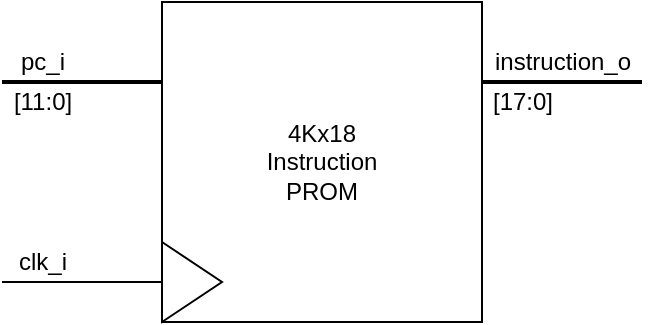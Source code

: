 <mxfile version="13.0.3" type="device"><diagram id="Li5Rl3-0IhGSLnciUuNi" name="Page-1"><mxGraphModel dx="621" dy="461" grid="1" gridSize="10" guides="1" tooltips="1" connect="1" arrows="1" fold="1" page="1" pageScale="1" pageWidth="850" pageHeight="1100" math="0" shadow="0"><root><mxCell id="0"/><mxCell id="1" parent="0"/><mxCell id="MRmQ-671ziyOcFv2NNGt-1" style="edgeStyle=orthogonalEdgeStyle;rounded=0;orthogonalLoop=1;jettySize=auto;html=1;endArrow=none;endFill=0;strokeWidth=2;" edge="1" parent="1" source="-xM4Njac7Bel6Wm34ZWw-1"><mxGeometry relative="1" as="geometry"><mxPoint x="440" y="120" as="targetPoint"/><Array as="points"><mxPoint x="440" y="120"/></Array></mxGeometry></mxCell><mxCell id="MRmQ-671ziyOcFv2NNGt-2" value="&lt;span style=&quot;font-size: 12px;&quot;&gt;instruction_o&lt;/span&gt;" style="edgeLabel;html=1;align=center;verticalAlign=middle;resizable=0;points=[];labelBackgroundColor=none;" vertex="1" connectable="0" parent="MRmQ-671ziyOcFv2NNGt-1"><mxGeometry x="0.313" relative="1" as="geometry"><mxPoint x="-12.38" y="-10" as="offset"/></mxGeometry></mxCell><mxCell id="MRmQ-671ziyOcFv2NNGt-3" value="&lt;span style=&quot;font-size: 12px;&quot;&gt;[17:0]&lt;/span&gt;" style="edgeLabel;html=1;align=center;verticalAlign=middle;resizable=0;points=[];labelBackgroundColor=none;" vertex="1" connectable="0" parent="MRmQ-671ziyOcFv2NNGt-1"><mxGeometry x="-0.627" relative="1" as="geometry"><mxPoint x="5.24" y="10" as="offset"/></mxGeometry></mxCell><mxCell id="MRmQ-671ziyOcFv2NNGt-4" style="edgeStyle=orthogonalEdgeStyle;rounded=0;orthogonalLoop=1;jettySize=auto;html=1;endArrow=none;endFill=0;strokeWidth=2;" edge="1" parent="1" source="-xM4Njac7Bel6Wm34ZWw-1"><mxGeometry relative="1" as="geometry"><mxPoint x="120" y="120" as="targetPoint"/><Array as="points"><mxPoint x="180" y="120"/><mxPoint x="180" y="120"/></Array></mxGeometry></mxCell><mxCell id="MRmQ-671ziyOcFv2NNGt-5" value="&lt;span style=&quot;font-size: 12px;&quot;&gt;pc_i&lt;/span&gt;" style="edgeLabel;html=1;align=center;verticalAlign=middle;resizable=0;points=[];labelBackgroundColor=none;" vertex="1" connectable="0" parent="MRmQ-671ziyOcFv2NNGt-4"><mxGeometry x="0.127" y="-2" relative="1" as="geometry"><mxPoint x="-14.76" y="-8" as="offset"/></mxGeometry></mxCell><mxCell id="MRmQ-671ziyOcFv2NNGt-6" value="&lt;span style=&quot;font-size: 12px;&quot;&gt;[11:0]&lt;/span&gt;" style="edgeLabel;html=1;align=center;verticalAlign=middle;resizable=0;points=[];labelBackgroundColor=none;" vertex="1" connectable="0" parent="MRmQ-671ziyOcFv2NNGt-4"><mxGeometry x="-0.242" y="-1" relative="1" as="geometry"><mxPoint x="-29.52" y="11" as="offset"/></mxGeometry></mxCell><mxCell id="-xM4Njac7Bel6Wm34ZWw-1" value="4Kx18&lt;br&gt;Instruction&lt;br&gt;PROM" style="rounded=0;whiteSpace=wrap;html=1;" parent="1" vertex="1"><mxGeometry x="200" y="80" width="160" height="160" as="geometry"/></mxCell><mxCell id="-xM4Njac7Bel6Wm34ZWw-7" value="" style="triangle;whiteSpace=wrap;html=1;" parent="1" vertex="1"><mxGeometry x="200" y="200" width="30" height="40" as="geometry"/></mxCell><mxCell id="-xM4Njac7Bel6Wm34ZWw-8" value="" style="endArrow=none;html=1;rounded=0;entryX=0;entryY=0.5;entryDx=0;entryDy=0;" parent="1" target="-xM4Njac7Bel6Wm34ZWw-7" edge="1"><mxGeometry width="50" height="50" relative="1" as="geometry"><mxPoint x="120" y="220" as="sourcePoint"/><mxPoint x="199" y="220" as="targetPoint"/></mxGeometry></mxCell><mxCell id="-xM4Njac7Bel6Wm34ZWw-9" value="clk_i" style="text;html=1;align=center;verticalAlign=middle;resizable=0;points=[];autosize=1;" parent="1" vertex="1"><mxGeometry x="120" y="200" width="40" height="20" as="geometry"/></mxCell></root></mxGraphModel></diagram></mxfile>